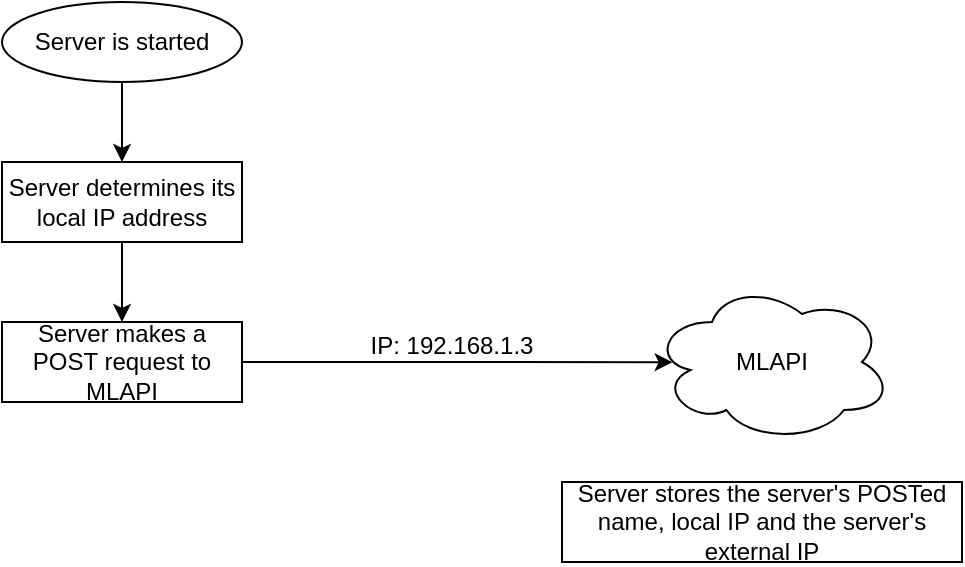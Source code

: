 <mxfile version="13.7.3" type="device"><diagram id="7jMWmNU4JlX2sW9wjZMF" name="Page-1"><mxGraphModel dx="1024" dy="592" grid="1" gridSize="10" guides="1" tooltips="1" connect="1" arrows="1" fold="1" page="1" pageScale="1" pageWidth="850" pageHeight="1100" math="0" shadow="0"><root><mxCell id="0"/><mxCell id="1" parent="0"/><mxCell id="Ysi9pwyQCArV0zVFyWGo-13" value="" style="edgeStyle=orthogonalEdgeStyle;rounded=0;orthogonalLoop=1;jettySize=auto;html=1;" edge="1" parent="1" source="Ysi9pwyQCArV0zVFyWGo-11" target="Ysi9pwyQCArV0zVFyWGo-12"><mxGeometry relative="1" as="geometry"/></mxCell><mxCell id="Ysi9pwyQCArV0zVFyWGo-11" value="Server is started" style="ellipse;whiteSpace=wrap;html=1;" vertex="1" parent="1"><mxGeometry x="40" y="40" width="120" height="40" as="geometry"/></mxCell><mxCell id="Ysi9pwyQCArV0zVFyWGo-15" style="edgeStyle=orthogonalEdgeStyle;rounded=0;orthogonalLoop=1;jettySize=auto;html=1;entryX=0.5;entryY=0;entryDx=0;entryDy=0;" edge="1" parent="1" source="Ysi9pwyQCArV0zVFyWGo-12" target="Ysi9pwyQCArV0zVFyWGo-14"><mxGeometry relative="1" as="geometry"/></mxCell><mxCell id="Ysi9pwyQCArV0zVFyWGo-12" value="Server determines its local IP address" style="whiteSpace=wrap;html=1;" vertex="1" parent="1"><mxGeometry x="40" y="120" width="120" height="40" as="geometry"/></mxCell><mxCell id="Ysi9pwyQCArV0zVFyWGo-17" style="edgeStyle=orthogonalEdgeStyle;rounded=0;orthogonalLoop=1;jettySize=auto;html=1;entryX=0.086;entryY=0.501;entryDx=0;entryDy=0;entryPerimeter=0;" edge="1" parent="1" source="Ysi9pwyQCArV0zVFyWGo-14" target="Ysi9pwyQCArV0zVFyWGo-18"><mxGeometry relative="1" as="geometry"><mxPoint x="384.2" y="220" as="targetPoint"/></mxGeometry></mxCell><mxCell id="Ysi9pwyQCArV0zVFyWGo-14" value="Server makes a POST request to MLAPI" style="whiteSpace=wrap;html=1;" vertex="1" parent="1"><mxGeometry x="40" y="200" width="120" height="40" as="geometry"/></mxCell><mxCell id="Ysi9pwyQCArV0zVFyWGo-18" value="MLAPI" style="ellipse;shape=cloud;whiteSpace=wrap;html=1;" vertex="1" parent="1"><mxGeometry x="365" y="180" width="120" height="80" as="geometry"/></mxCell><mxCell id="Ysi9pwyQCArV0zVFyWGo-19" value="IP: 192.168.1.3" style="text;html=1;strokeColor=none;fillColor=none;align=center;verticalAlign=middle;whiteSpace=wrap;rounded=0;" vertex="1" parent="1"><mxGeometry x="160" y="202" width="210" height="20" as="geometry"/></mxCell><mxCell id="Ysi9pwyQCArV0zVFyWGo-20" value="Server stores the server's POSTed name, local IP and the server's external IP" style="whiteSpace=wrap;html=1;" vertex="1" parent="1"><mxGeometry x="320" y="280" width="200" height="40" as="geometry"/></mxCell></root></mxGraphModel></diagram></mxfile>